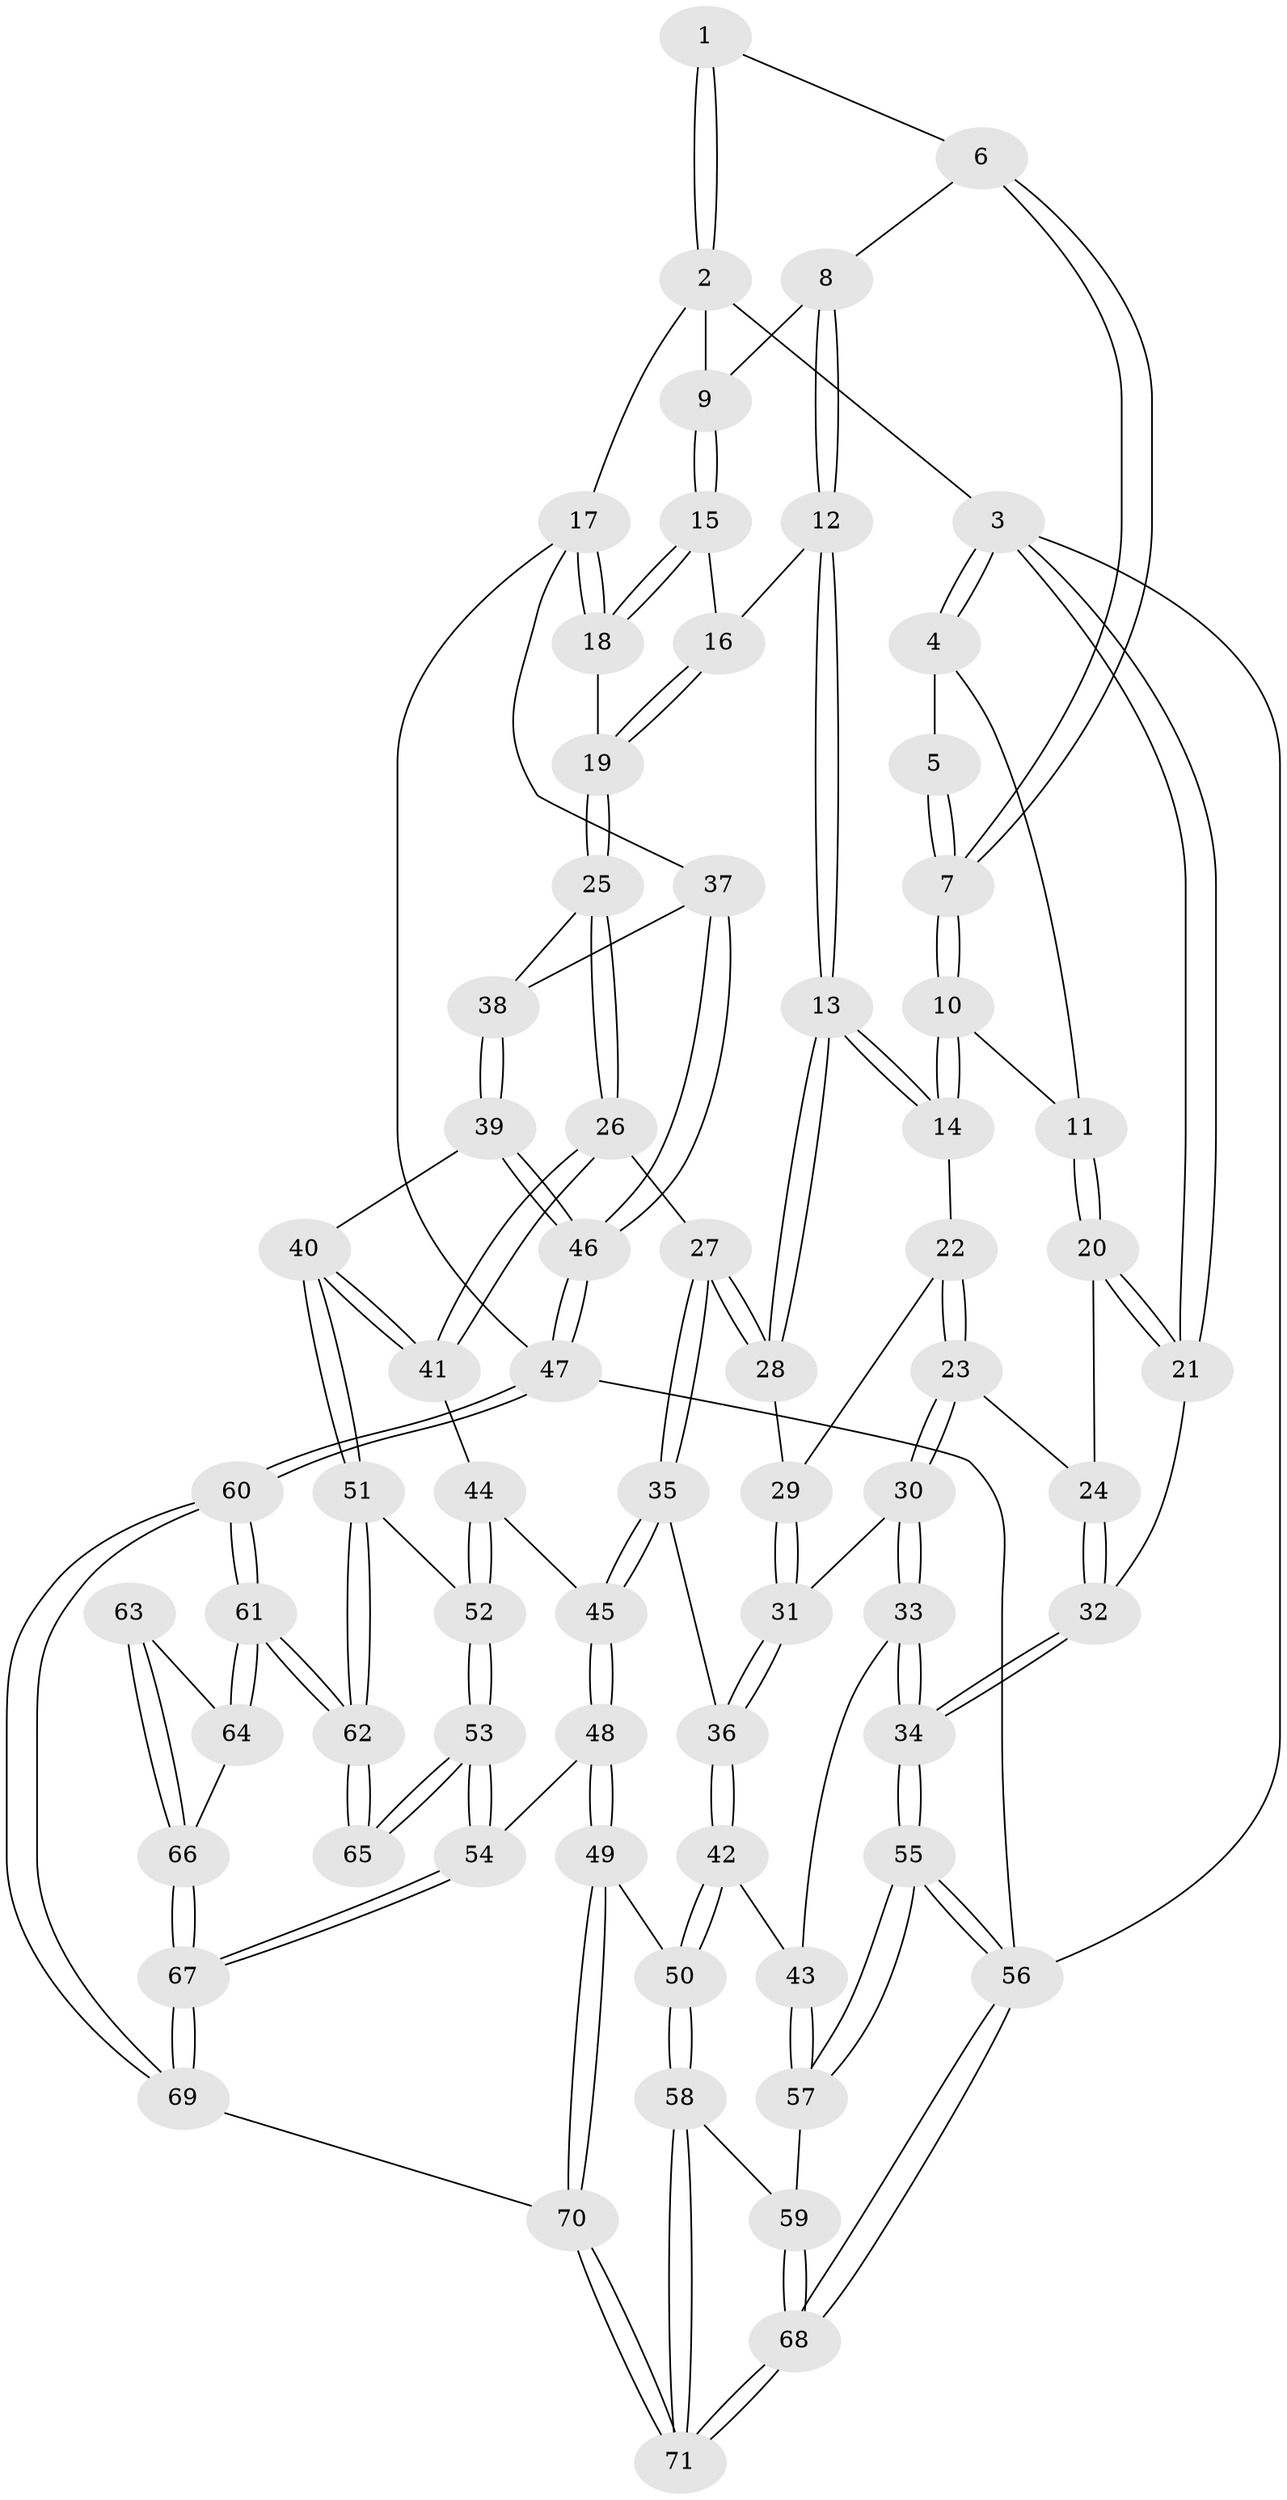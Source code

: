 // coarse degree distribution, {4: 0.38095238095238093, 6: 0.07142857142857142, 3: 0.14285714285714285, 5: 0.3333333333333333, 2: 0.07142857142857142}
// Generated by graph-tools (version 1.1) at 2025/24/03/03/25 07:24:34]
// undirected, 71 vertices, 174 edges
graph export_dot {
graph [start="1"]
  node [color=gray90,style=filled];
  1 [pos="+0.32718393510788535+0"];
  2 [pos="+0.7394437514983699+0"];
  3 [pos="+0+0"];
  4 [pos="+0.15188701385032768+0"];
  5 [pos="+0.19811916276554906+0"];
  6 [pos="+0.4404685126890108+0.07919113141926379"];
  7 [pos="+0.39403205408058833+0.14847902950630223"];
  8 [pos="+0.5490723119512594+0.0861342384880801"];
  9 [pos="+0.7385507019580457+0"];
  10 [pos="+0.3814724991030831+0.1979830752675357"];
  11 [pos="+0.17441890730551043+0.14382340427033038"];
  12 [pos="+0.5299829207239471+0.21180698513753582"];
  13 [pos="+0.507986740201081+0.22810357970421652"];
  14 [pos="+0.3926314744055717+0.2123810537987441"];
  15 [pos="+0.7875064838912001+0.04002718792334787"];
  16 [pos="+0.578311076555749+0.2186100482956687"];
  17 [pos="+1+0.2304855926929952"];
  18 [pos="+0.8594634780446285+0.20288887809781983"];
  19 [pos="+0.781333556383992+0.3411918222333373"];
  20 [pos="+0.13510269478972076+0.21742326806761014"];
  21 [pos="+0+0.30592732171349823"];
  22 [pos="+0.39019534127904637+0.22015987171477333"];
  23 [pos="+0.2157115145595258+0.37606231937620443"];
  24 [pos="+0.19492936667519972+0.35246687472519317"];
  25 [pos="+0.7769006260698457+0.36132131332933387"];
  26 [pos="+0.7374876607564878+0.4068419626783222"];
  27 [pos="+0.5360171773192118+0.4099683737001595"];
  28 [pos="+0.53175842594282+0.4031277948062858"];
  29 [pos="+0.3885765968123843+0.3467425963997167"];
  30 [pos="+0.2226668681499433+0.3891506373913597"];
  31 [pos="+0.2733383082260421+0.4343087871324594"];
  32 [pos="+0+0.5210992520999874"];
  33 [pos="+0.001876489292669491+0.5850128590492175"];
  34 [pos="+0+0.5472929409396464"];
  35 [pos="+0.45532282994249745+0.5418373187313208"];
  36 [pos="+0.3025328997678108+0.5072880480962267"];
  37 [pos="+1+0.33394966706967605"];
  38 [pos="+0.8896671795507781+0.43516347287478274"];
  39 [pos="+1+0.6550326121101856"];
  40 [pos="+0.9214533334780964+0.6883998949760616"];
  41 [pos="+0.7321964875325808+0.5498133225042632"];
  42 [pos="+0.19802820124903628+0.660988929654037"];
  43 [pos="+0.16059535172788766+0.6653883106637245"];
  44 [pos="+0.7226665020816111+0.5594671893144486"];
  45 [pos="+0.48862413769182095+0.6107297049954705"];
  46 [pos="+1+0.6713429820782384"];
  47 [pos="+1+1"];
  48 [pos="+0.48644378000141536+0.7812333924475682"];
  49 [pos="+0.4846058493687642+0.7825635727685774"];
  50 [pos="+0.3786577322975619+0.8224800162158725"];
  51 [pos="+0.826646437507851+0.7978940741945804"];
  52 [pos="+0.6759544497866993+0.7137028943277864"];
  53 [pos="+0.5453988142683738+0.7762482819744705"];
  54 [pos="+0.4908625763189384+0.7818614285326867"];
  55 [pos="+0+1"];
  56 [pos="+0+1"];
  57 [pos="+0.10259510652010097+0.8188710188127365"];
  58 [pos="+0.3669208732638687+0.8438870990846074"];
  59 [pos="+0.1662126303494672+0.8604983790748095"];
  60 [pos="+0.9846344200162647+1"];
  61 [pos="+0.8179013436012721+0.8613638586406758"];
  62 [pos="+0.8169247787351169+0.8474086806649624"];
  63 [pos="+0.6413362486519918+0.8313068073260061"];
  64 [pos="+0.6945856994579883+0.8997969645687932"];
  65 [pos="+0.6387454928327394+0.8267063663269127"];
  66 [pos="+0.6657850345587975+0.9280134821851498"];
  67 [pos="+0.6459344582971012+0.9576123855900402"];
  68 [pos="+0.2117740115233146+1"];
  69 [pos="+0.6868786281397063+1"];
  70 [pos="+0.5914961264627998+1"];
  71 [pos="+0.26003949113252595+1"];
  1 -- 2;
  1 -- 2;
  1 -- 6;
  2 -- 3;
  2 -- 9;
  2 -- 17;
  3 -- 4;
  3 -- 4;
  3 -- 21;
  3 -- 21;
  3 -- 56;
  4 -- 5;
  4 -- 11;
  5 -- 7;
  5 -- 7;
  6 -- 7;
  6 -- 7;
  6 -- 8;
  7 -- 10;
  7 -- 10;
  8 -- 9;
  8 -- 12;
  8 -- 12;
  9 -- 15;
  9 -- 15;
  10 -- 11;
  10 -- 14;
  10 -- 14;
  11 -- 20;
  11 -- 20;
  12 -- 13;
  12 -- 13;
  12 -- 16;
  13 -- 14;
  13 -- 14;
  13 -- 28;
  13 -- 28;
  14 -- 22;
  15 -- 16;
  15 -- 18;
  15 -- 18;
  16 -- 19;
  16 -- 19;
  17 -- 18;
  17 -- 18;
  17 -- 37;
  17 -- 47;
  18 -- 19;
  19 -- 25;
  19 -- 25;
  20 -- 21;
  20 -- 21;
  20 -- 24;
  21 -- 32;
  22 -- 23;
  22 -- 23;
  22 -- 29;
  23 -- 24;
  23 -- 30;
  23 -- 30;
  24 -- 32;
  24 -- 32;
  25 -- 26;
  25 -- 26;
  25 -- 38;
  26 -- 27;
  26 -- 41;
  26 -- 41;
  27 -- 28;
  27 -- 28;
  27 -- 35;
  27 -- 35;
  28 -- 29;
  29 -- 31;
  29 -- 31;
  30 -- 31;
  30 -- 33;
  30 -- 33;
  31 -- 36;
  31 -- 36;
  32 -- 34;
  32 -- 34;
  33 -- 34;
  33 -- 34;
  33 -- 43;
  34 -- 55;
  34 -- 55;
  35 -- 36;
  35 -- 45;
  35 -- 45;
  36 -- 42;
  36 -- 42;
  37 -- 38;
  37 -- 46;
  37 -- 46;
  38 -- 39;
  38 -- 39;
  39 -- 40;
  39 -- 46;
  39 -- 46;
  40 -- 41;
  40 -- 41;
  40 -- 51;
  40 -- 51;
  41 -- 44;
  42 -- 43;
  42 -- 50;
  42 -- 50;
  43 -- 57;
  43 -- 57;
  44 -- 45;
  44 -- 52;
  44 -- 52;
  45 -- 48;
  45 -- 48;
  46 -- 47;
  46 -- 47;
  47 -- 60;
  47 -- 60;
  47 -- 56;
  48 -- 49;
  48 -- 49;
  48 -- 54;
  49 -- 50;
  49 -- 70;
  49 -- 70;
  50 -- 58;
  50 -- 58;
  51 -- 52;
  51 -- 62;
  51 -- 62;
  52 -- 53;
  52 -- 53;
  53 -- 54;
  53 -- 54;
  53 -- 65;
  53 -- 65;
  54 -- 67;
  54 -- 67;
  55 -- 56;
  55 -- 56;
  55 -- 57;
  55 -- 57;
  56 -- 68;
  56 -- 68;
  57 -- 59;
  58 -- 59;
  58 -- 71;
  58 -- 71;
  59 -- 68;
  59 -- 68;
  60 -- 61;
  60 -- 61;
  60 -- 69;
  60 -- 69;
  61 -- 62;
  61 -- 62;
  61 -- 64;
  61 -- 64;
  62 -- 65;
  62 -- 65;
  63 -- 64;
  63 -- 66;
  63 -- 66;
  64 -- 66;
  66 -- 67;
  66 -- 67;
  67 -- 69;
  67 -- 69;
  68 -- 71;
  68 -- 71;
  69 -- 70;
  70 -- 71;
  70 -- 71;
}
